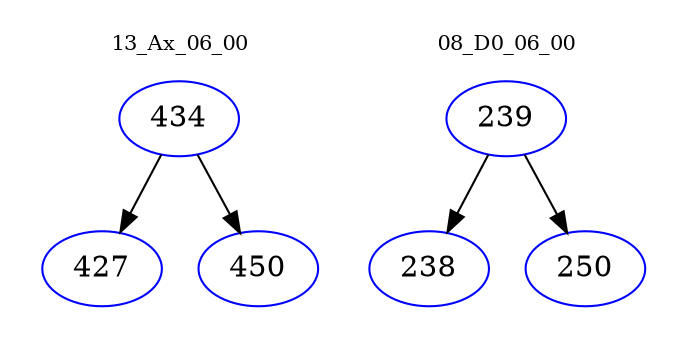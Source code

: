 digraph{
subgraph cluster_0 {
color = white
label = "13_Ax_06_00";
fontsize=10;
T0_434 [label="434", color="blue"]
T0_434 -> T0_427 [color="black"]
T0_427 [label="427", color="blue"]
T0_434 -> T0_450 [color="black"]
T0_450 [label="450", color="blue"]
}
subgraph cluster_1 {
color = white
label = "08_D0_06_00";
fontsize=10;
T1_239 [label="239", color="blue"]
T1_239 -> T1_238 [color="black"]
T1_238 [label="238", color="blue"]
T1_239 -> T1_250 [color="black"]
T1_250 [label="250", color="blue"]
}
}
